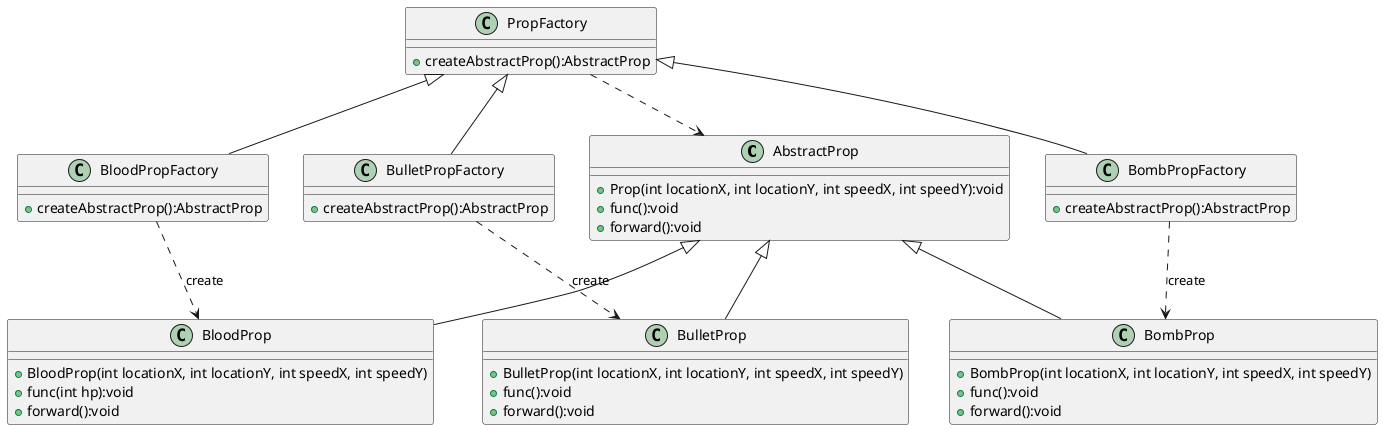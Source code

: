 @startuml
'https://plantuml.com/class-diagram

abstract class AbstractProp

class PropFactory
class BloodPropFactory
class BombPropFactory
class BulletPropFactory

class BloodProp
class BombProp
class BulletProp

PropFactory <|-- BloodPropFactory
PropFactory <|-- BombPropFactory
PropFactory <|-- BulletPropFactory

AbstractProp <|-- BloodProp
AbstractProp <|-- BombProp
AbstractProp <|-- BulletProp


PropFactory ..> AbstractProp
BloodPropFactory ..> BloodProp : create
BombPropFactory ..> BombProp : create
BulletPropFactory ..> BulletProp : create

class AbstractProp{
    +Prop(int locationX, int locationY, int speedX, int speedY):void
    +func():void
    +forward():void
}

class PropFactory{
    +createAbstractProp():AbstractProp
}

class BloodPropFactory{
    +createAbstractProp():AbstractProp
}
class BombPropFactory{
    +createAbstractProp():AbstractProp
}
class BulletPropFactory{
    +createAbstractProp():AbstractProp
}

class BloodProp{
    +BloodProp(int locationX, int locationY, int speedX, int speedY)
    +func(int hp):void
    +forward():void
}

class BombProp{
    +BombProp(int locationX, int locationY, int speedX, int speedY)
    +func():void
    +forward():void
}

class BulletProp{
    +BulletProp(int locationX, int locationY, int speedX, int speedY)
    +func():void
    +forward():void
}

@enduml